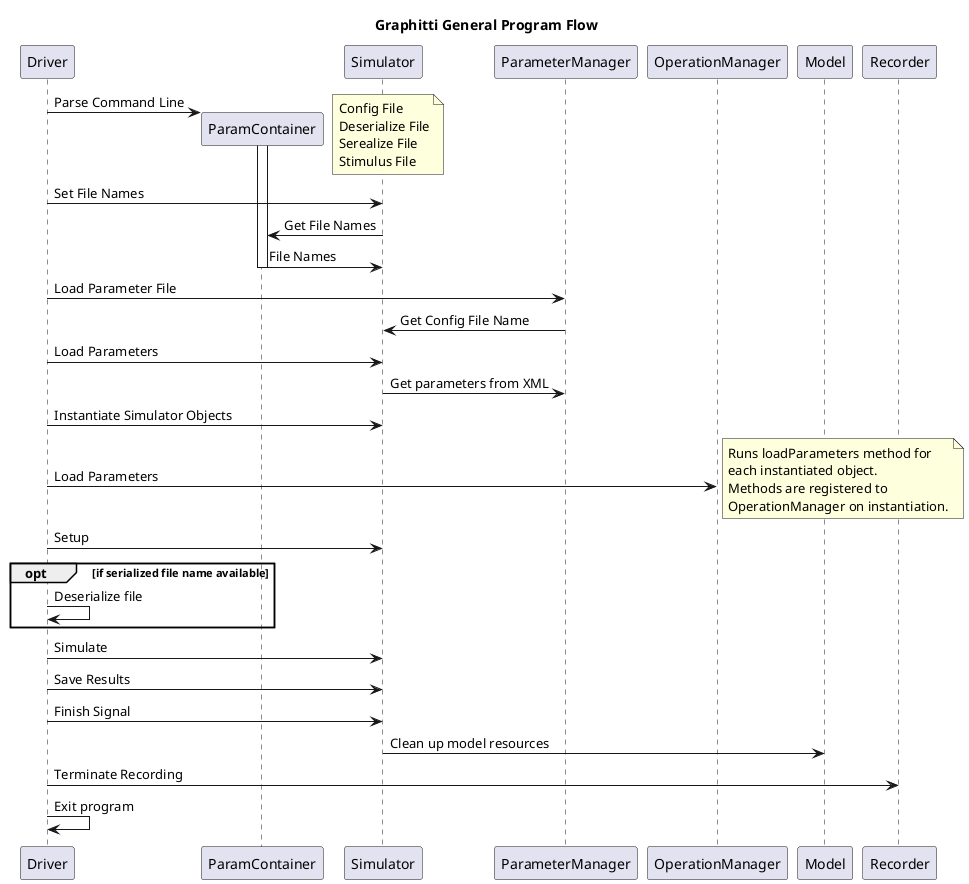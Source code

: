 @startuml graphitti sequence diagram

title Graphitti General Program Flow

Driver -> ParamContainer **: Parse Command Line
activate ParamContainer
note right
    Config File
    Deserialize File
    Serealize File
    Stimulus File
end note

Driver -> Simulator: Set File Names
Simulator -> ParamContainer: Get File Names
ParamContainer -> Simulator: File Names
deactivate ParamContainer

Driver -> ParameterManager: Load Parameter File
ParameterManager -> Simulator: Get Config File Name
Driver -> Simulator: Load Parameters
Simulator -> ParameterManager: Get parameters from XML

Driver -> Simulator: Instantiate Simulator Objects

' Expand in a separate diagram
Driver -> OperationManager: Load Parameters
note right
    Runs loadParameters method for
    each instantiated object.
    Methods are registered to
    OperationManager on instantiation.
end note

Driver -> Simulator: Setup

opt if serialized file name available
    Driver -> Driver: Deserialize file
end

Driver -> Simulator: Simulate

Driver -> Simulator: Save Results

Driver -> Simulator: Finish Signal 
Simulator -> Model: Clean up model resources
Driver -> Recorder: Terminate Recording
Driver -> Driver: Exit program


@enduml